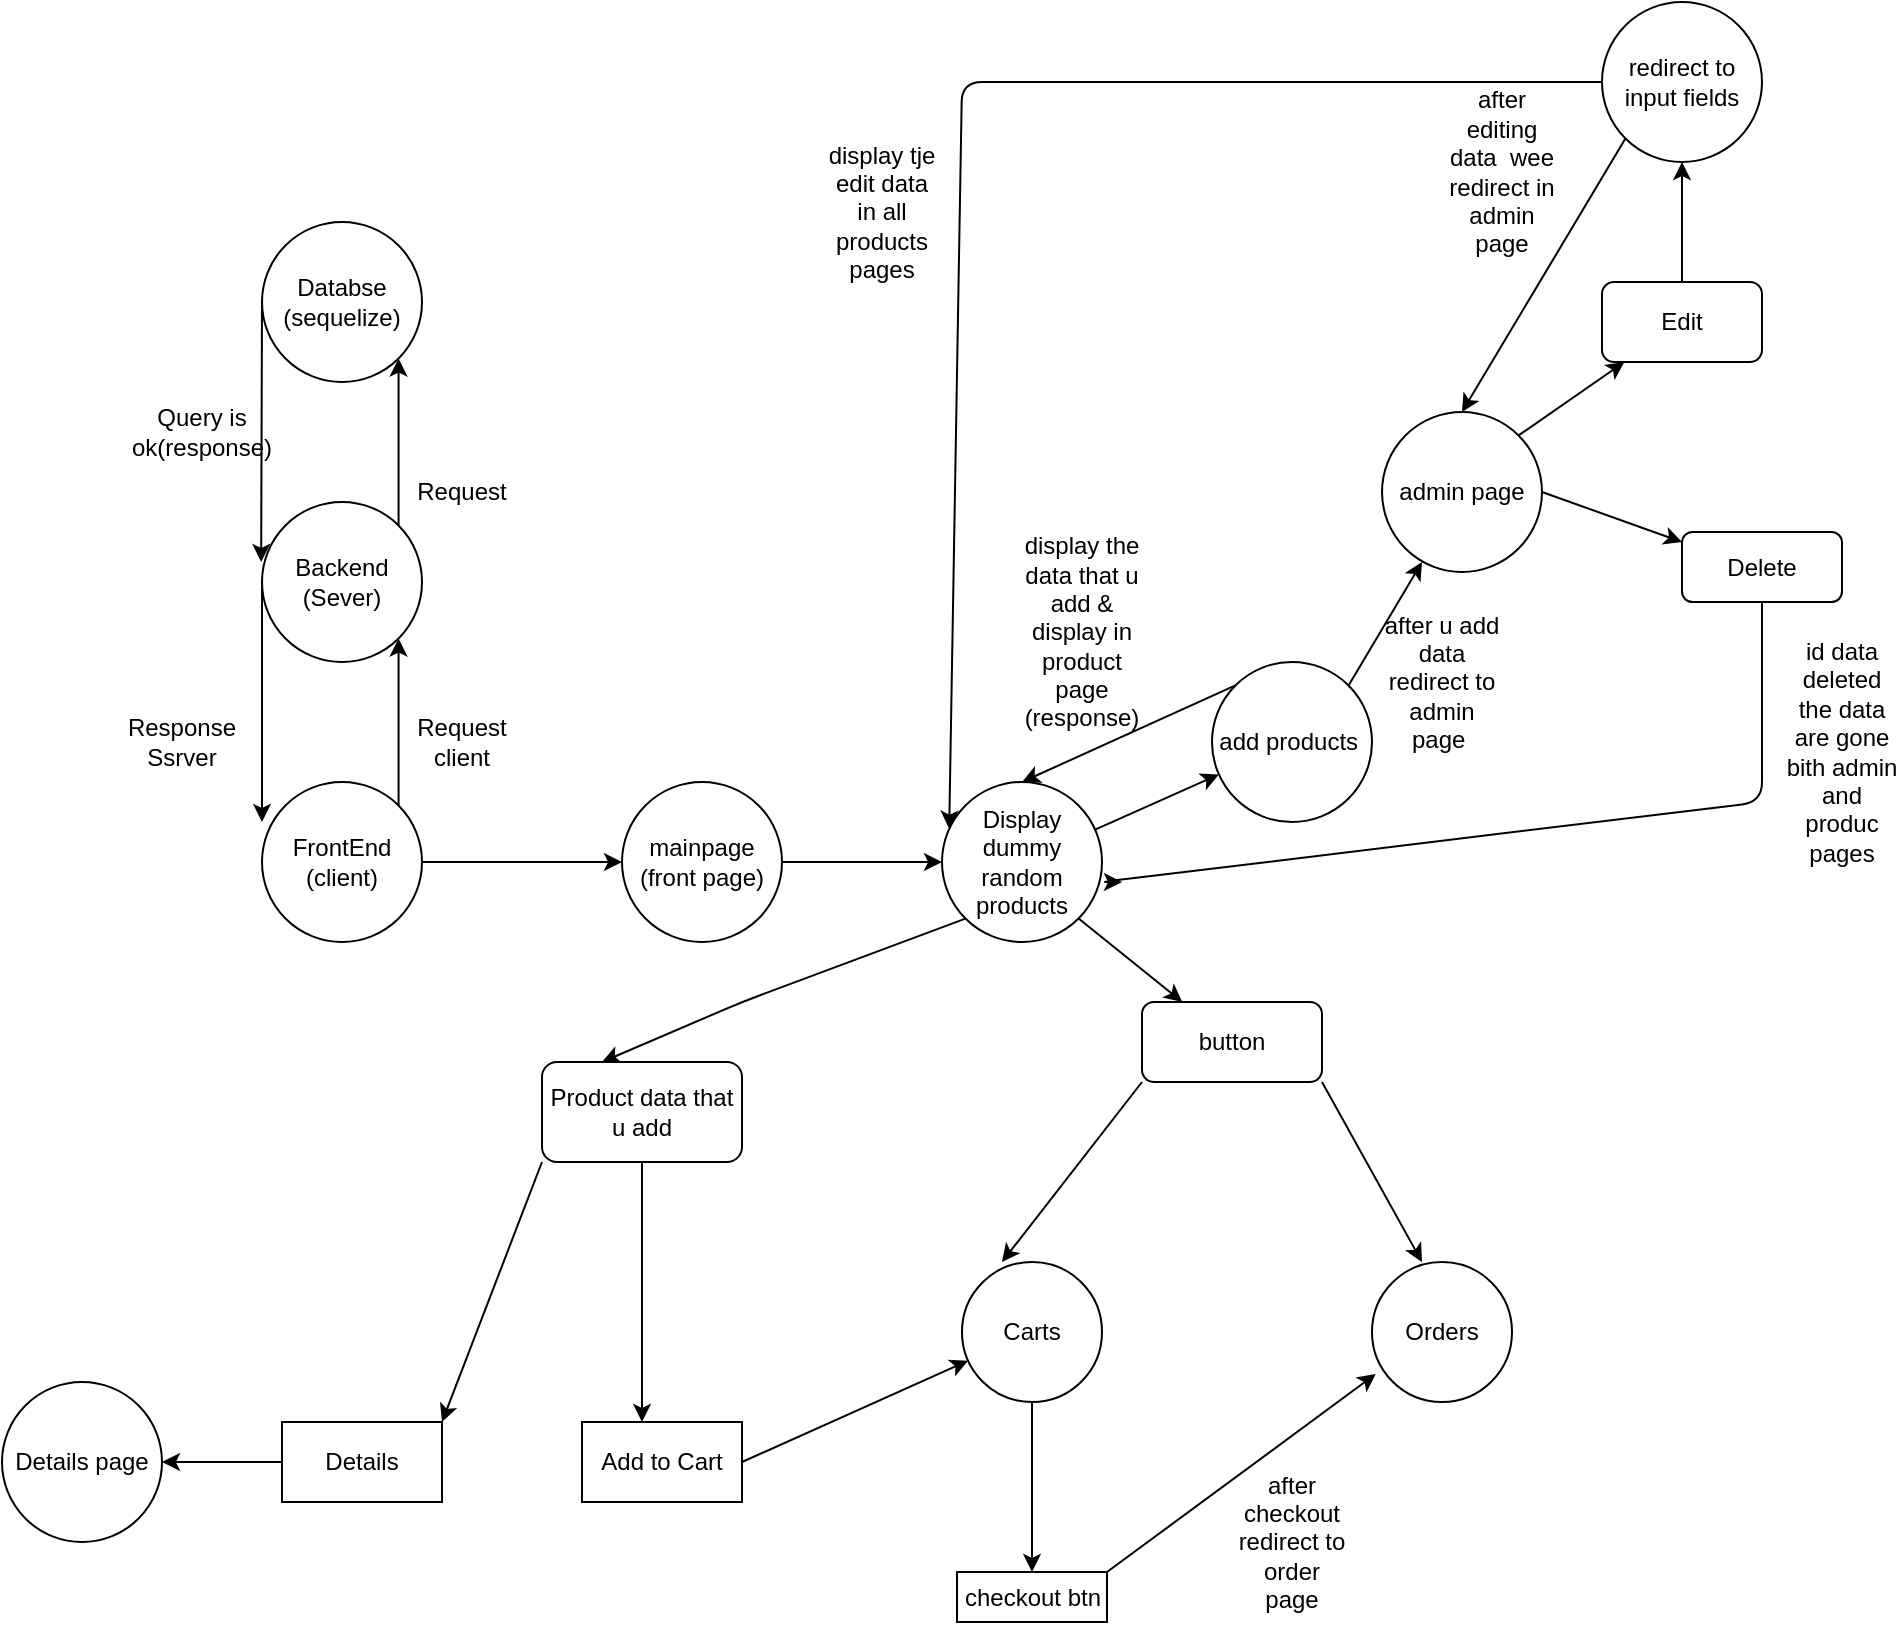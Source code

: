 <mxfile>
    <diagram id="uNFgkSSjQLFOmpvbGmRW" name="Page-1">
        <mxGraphModel dx="2638" dy="676" grid="1" gridSize="10" guides="1" tooltips="1" connect="1" arrows="1" fold="1" page="1" pageScale="1" pageWidth="850" pageHeight="1100" math="0" shadow="0">
            <root>
                <mxCell id="0"/>
                <mxCell id="1" parent="0"/>
                <mxCell id="15" style="edgeStyle=none;html=1;exitX=1;exitY=0;exitDx=0;exitDy=0;entryX=1;entryY=1;entryDx=0;entryDy=0;" parent="1" source="5" target="7" edge="1">
                    <mxGeometry relative="1" as="geometry"/>
                </mxCell>
                <mxCell id="20" value="" style="edgeStyle=none;html=1;" parent="1" source="5" target="19" edge="1">
                    <mxGeometry relative="1" as="geometry"/>
                </mxCell>
                <mxCell id="5" value="FrontEnd (client)" style="ellipse;whiteSpace=wrap;html=1;" parent="1" vertex="1">
                    <mxGeometry x="-130" y="520" width="80" height="80" as="geometry"/>
                </mxCell>
                <mxCell id="12" style="edgeStyle=none;html=1;exitX=0;exitY=0.5;exitDx=0;exitDy=0;entryX=0;entryY=0.25;entryDx=0;entryDy=0;entryPerimeter=0;" parent="1" source="7" target="5" edge="1">
                    <mxGeometry relative="1" as="geometry"/>
                </mxCell>
                <mxCell id="18" style="edgeStyle=none;html=1;exitX=1;exitY=0;exitDx=0;exitDy=0;entryX=1;entryY=1;entryDx=0;entryDy=0;" parent="1" source="7" target="13" edge="1">
                    <mxGeometry relative="1" as="geometry"/>
                </mxCell>
                <mxCell id="7" value="Backend&lt;br&gt;(Sever)" style="ellipse;whiteSpace=wrap;html=1;" parent="1" vertex="1">
                    <mxGeometry x="-130" y="380" width="80" height="80" as="geometry"/>
                </mxCell>
                <mxCell id="25" style="edgeStyle=none;html=1;exitX=0;exitY=0.5;exitDx=0;exitDy=0;" edge="1" parent="1" source="13">
                    <mxGeometry relative="1" as="geometry">
                        <mxPoint x="-130.421" y="410" as="targetPoint"/>
                    </mxGeometry>
                </mxCell>
                <mxCell id="13" value="Databse&lt;br&gt;(sequelize)" style="ellipse;whiteSpace=wrap;html=1;" parent="1" vertex="1">
                    <mxGeometry x="-130" y="240" width="80" height="80" as="geometry"/>
                </mxCell>
                <mxCell id="22" value="" style="edgeStyle=none;html=1;" edge="1" parent="1" source="19" target="21">
                    <mxGeometry relative="1" as="geometry"/>
                </mxCell>
                <mxCell id="19" value="mainpage&lt;br&gt;(front page)" style="ellipse;whiteSpace=wrap;html=1;" parent="1" vertex="1">
                    <mxGeometry x="50" y="520" width="80" height="80" as="geometry"/>
                </mxCell>
                <mxCell id="24" value="" style="edgeStyle=none;html=1;" edge="1" parent="1" source="21" target="23">
                    <mxGeometry relative="1" as="geometry"/>
                </mxCell>
                <mxCell id="60" style="edgeStyle=none;html=1;exitX=1;exitY=1;exitDx=0;exitDy=0;" edge="1" parent="1" source="21" target="61">
                    <mxGeometry relative="1" as="geometry">
                        <mxPoint x="340.0" y="660" as="targetPoint"/>
                    </mxGeometry>
                </mxCell>
                <mxCell id="67" style="edgeStyle=none;html=1;exitX=0;exitY=1;exitDx=0;exitDy=0;" edge="1" parent="1" source="21">
                    <mxGeometry relative="1" as="geometry">
                        <mxPoint x="40" y="660" as="targetPoint"/>
                        <Array as="points">
                            <mxPoint x="110" y="630"/>
                        </Array>
                    </mxGeometry>
                </mxCell>
                <mxCell id="21" value="Display dummy random products" style="ellipse;whiteSpace=wrap;html=1;" vertex="1" parent="1">
                    <mxGeometry x="210" y="520" width="80" height="80" as="geometry"/>
                </mxCell>
                <mxCell id="26" style="edgeStyle=none;html=1;exitX=0;exitY=0;exitDx=0;exitDy=0;entryX=0.5;entryY=0;entryDx=0;entryDy=0;" edge="1" parent="1" source="23" target="21">
                    <mxGeometry relative="1" as="geometry"/>
                </mxCell>
                <mxCell id="37" style="edgeStyle=none;html=1;exitX=1;exitY=0;exitDx=0;exitDy=0;" edge="1" parent="1" source="23">
                    <mxGeometry relative="1" as="geometry">
                        <mxPoint x="450" y="410" as="targetPoint"/>
                    </mxGeometry>
                </mxCell>
                <mxCell id="23" value="add products&amp;nbsp;&lt;br&gt;" style="ellipse;whiteSpace=wrap;html=1;" vertex="1" parent="1">
                    <mxGeometry x="345" y="460" width="80" height="80" as="geometry"/>
                </mxCell>
                <mxCell id="27" value="Request&lt;br&gt;client" style="text;strokeColor=none;align=center;fillColor=none;html=1;verticalAlign=middle;whiteSpace=wrap;rounded=0;" vertex="1" parent="1">
                    <mxGeometry x="-60" y="485" width="60" height="30" as="geometry"/>
                </mxCell>
                <mxCell id="29" value="Response&lt;br&gt;Ssrver" style="text;strokeColor=none;align=center;fillColor=none;html=1;verticalAlign=middle;whiteSpace=wrap;rounded=0;" vertex="1" parent="1">
                    <mxGeometry x="-200" y="485" width="60" height="30" as="geometry"/>
                </mxCell>
                <mxCell id="31" value="Request" style="text;strokeColor=none;align=center;fillColor=none;html=1;verticalAlign=middle;whiteSpace=wrap;rounded=0;" vertex="1" parent="1">
                    <mxGeometry x="-60" y="360" width="60" height="30" as="geometry"/>
                </mxCell>
                <mxCell id="32" value="Query is ok(response)" style="text;strokeColor=none;align=center;fillColor=none;html=1;verticalAlign=middle;whiteSpace=wrap;rounded=0;" vertex="1" parent="1">
                    <mxGeometry x="-190" y="330" width="60" height="30" as="geometry"/>
                </mxCell>
                <mxCell id="33" value="display the data that u add &amp;amp; display in product page&lt;br&gt;(response)" style="text;strokeColor=none;align=center;fillColor=none;html=1;verticalAlign=middle;whiteSpace=wrap;rounded=0;" vertex="1" parent="1">
                    <mxGeometry x="250" y="430" width="60" height="30" as="geometry"/>
                </mxCell>
                <mxCell id="42" style="edgeStyle=none;html=1;exitX=1;exitY=0.5;exitDx=0;exitDy=0;" edge="1" parent="1" source="38">
                    <mxGeometry relative="1" as="geometry">
                        <mxPoint x="580" y="400" as="targetPoint"/>
                    </mxGeometry>
                </mxCell>
                <mxCell id="43" style="edgeStyle=none;html=1;exitX=1;exitY=0;exitDx=0;exitDy=0;" edge="1" parent="1" source="38" target="44">
                    <mxGeometry relative="1" as="geometry">
                        <mxPoint x="540" y="290" as="targetPoint"/>
                    </mxGeometry>
                </mxCell>
                <mxCell id="38" value="admin page" style="ellipse;whiteSpace=wrap;html=1;aspect=fixed;" vertex="1" parent="1">
                    <mxGeometry x="430" y="335" width="80" height="80" as="geometry"/>
                </mxCell>
                <mxCell id="40" value="after u add data redirect to admin page&amp;nbsp;" style="text;strokeColor=none;align=center;fillColor=none;html=1;verticalAlign=middle;whiteSpace=wrap;rounded=0;" vertex="1" parent="1">
                    <mxGeometry x="430" y="455" width="60" height="30" as="geometry"/>
                </mxCell>
                <mxCell id="52" value="" style="edgeStyle=none;html=1;" edge="1" parent="1" source="44" target="51">
                    <mxGeometry relative="1" as="geometry"/>
                </mxCell>
                <mxCell id="44" value="Edit" style="rounded=1;whiteSpace=wrap;html=1;" vertex="1" parent="1">
                    <mxGeometry x="540" y="270" width="80" height="40" as="geometry"/>
                </mxCell>
                <mxCell id="55" style="edgeStyle=none;html=1;exitX=0.5;exitY=1;exitDx=0;exitDy=0;" edge="1" parent="1" source="45">
                    <mxGeometry relative="1" as="geometry">
                        <mxPoint x="300" y="570" as="targetPoint"/>
                        <Array as="points">
                            <mxPoint x="620" y="530"/>
                            <mxPoint x="290" y="570"/>
                        </Array>
                    </mxGeometry>
                </mxCell>
                <mxCell id="45" value="Delete" style="rounded=1;whiteSpace=wrap;html=1;" vertex="1" parent="1">
                    <mxGeometry x="580" y="395" width="80" height="35" as="geometry"/>
                </mxCell>
                <mxCell id="53" style="edgeStyle=none;html=1;exitX=0;exitY=0.5;exitDx=0;exitDy=0;entryX=0.045;entryY=0.292;entryDx=0;entryDy=0;entryPerimeter=0;" edge="1" parent="1" source="51" target="21">
                    <mxGeometry relative="1" as="geometry">
                        <mxPoint x="200" y="170" as="targetPoint"/>
                        <Array as="points">
                            <mxPoint x="220" y="170"/>
                        </Array>
                    </mxGeometry>
                </mxCell>
                <mxCell id="54" style="edgeStyle=none;html=1;exitX=0;exitY=1;exitDx=0;exitDy=0;entryX=0.5;entryY=0;entryDx=0;entryDy=0;" edge="1" parent="1" source="51" target="38">
                    <mxGeometry relative="1" as="geometry"/>
                </mxCell>
                <mxCell id="51" value="redirect to input fields" style="ellipse;whiteSpace=wrap;html=1;rounded=1;" vertex="1" parent="1">
                    <mxGeometry x="540" y="130" width="80" height="80" as="geometry"/>
                </mxCell>
                <mxCell id="56" value="after editing data&amp;nbsp; wee redirect in admin page" style="text;strokeColor=none;align=center;fillColor=none;html=1;verticalAlign=middle;whiteSpace=wrap;rounded=0;" vertex="1" parent="1">
                    <mxGeometry x="460" y="200" width="60" height="30" as="geometry"/>
                </mxCell>
                <mxCell id="57" value="display tje edit data in all products pages&lt;br&gt;" style="text;strokeColor=none;align=center;fillColor=none;html=1;verticalAlign=middle;whiteSpace=wrap;rounded=0;" vertex="1" parent="1">
                    <mxGeometry x="150" y="220" width="60" height="30" as="geometry"/>
                </mxCell>
                <mxCell id="59" value="id data deleted the data are gone bith admin and produc pages" style="text;strokeColor=none;align=center;fillColor=none;html=1;verticalAlign=middle;whiteSpace=wrap;rounded=0;" vertex="1" parent="1">
                    <mxGeometry x="630" y="490" width="60" height="30" as="geometry"/>
                </mxCell>
                <mxCell id="62" style="edgeStyle=none;html=1;exitX=0;exitY=1;exitDx=0;exitDy=0;" edge="1" parent="1" source="61">
                    <mxGeometry relative="1" as="geometry">
                        <mxPoint x="240" y="760" as="targetPoint"/>
                    </mxGeometry>
                </mxCell>
                <mxCell id="63" style="edgeStyle=none;html=1;exitX=1;exitY=1;exitDx=0;exitDy=0;" edge="1" parent="1" source="61">
                    <mxGeometry relative="1" as="geometry">
                        <mxPoint x="450.0" y="760" as="targetPoint"/>
                    </mxGeometry>
                </mxCell>
                <mxCell id="61" value="button" style="rounded=1;whiteSpace=wrap;html=1;" vertex="1" parent="1">
                    <mxGeometry x="310" y="630" width="90" height="40" as="geometry"/>
                </mxCell>
                <mxCell id="64" value="Orders" style="ellipse;whiteSpace=wrap;html=1;aspect=fixed;" vertex="1" parent="1">
                    <mxGeometry x="425" y="760" width="70" height="70" as="geometry"/>
                </mxCell>
                <mxCell id="83" value="" style="edgeStyle=none;html=1;" edge="1" parent="1" source="65" target="82">
                    <mxGeometry relative="1" as="geometry"/>
                </mxCell>
                <mxCell id="65" value="Carts" style="ellipse;whiteSpace=wrap;html=1;aspect=fixed;" vertex="1" parent="1">
                    <mxGeometry x="220" y="760" width="70" height="70" as="geometry"/>
                </mxCell>
                <mxCell id="68" value="Product data that u add" style="rounded=1;whiteSpace=wrap;html=1;" vertex="1" parent="1">
                    <mxGeometry x="10" y="660" width="100" height="50" as="geometry"/>
                </mxCell>
                <mxCell id="75" style="edgeStyle=none;html=1;exitX=0;exitY=1;exitDx=0;exitDy=0;entryX=1;entryY=0;entryDx=0;entryDy=0;" edge="1" parent="1" source="68" target="78">
                    <mxGeometry relative="1" as="geometry">
                        <mxPoint x="-40" y="900" as="targetPoint"/>
                        <mxPoint x="20" y="830" as="sourcePoint"/>
                    </mxGeometry>
                </mxCell>
                <mxCell id="76" style="edgeStyle=none;html=1;exitX=0.5;exitY=1;exitDx=0;exitDy=0;" edge="1" parent="1" source="68">
                    <mxGeometry relative="1" as="geometry">
                        <mxPoint x="60" y="840" as="targetPoint"/>
                        <mxPoint x="60" y="830" as="sourcePoint"/>
                    </mxGeometry>
                </mxCell>
                <mxCell id="79" style="edgeStyle=none;html=1;exitX=1;exitY=0.5;exitDx=0;exitDy=0;" edge="1" parent="1" source="77" target="65">
                    <mxGeometry relative="1" as="geometry"/>
                </mxCell>
                <mxCell id="77" value="Add to Cart" style="rounded=0;whiteSpace=wrap;html=1;" vertex="1" parent="1">
                    <mxGeometry x="30" y="840" width="80" height="40" as="geometry"/>
                </mxCell>
                <mxCell id="81" value="" style="edgeStyle=none;html=1;exitX=0;exitY=0.5;exitDx=0;exitDy=0;" edge="1" parent="1" source="78" target="80">
                    <mxGeometry relative="1" as="geometry"/>
                </mxCell>
                <mxCell id="78" value="Details" style="rounded=0;whiteSpace=wrap;html=1;" vertex="1" parent="1">
                    <mxGeometry x="-120" y="840" width="80" height="40" as="geometry"/>
                </mxCell>
                <mxCell id="80" value="Details page" style="ellipse;whiteSpace=wrap;html=1;rounded=0;" vertex="1" parent="1">
                    <mxGeometry x="-260" y="820" width="80" height="80" as="geometry"/>
                </mxCell>
                <mxCell id="84" style="edgeStyle=none;html=1;exitX=1;exitY=0;exitDx=0;exitDy=0;entryX=0.027;entryY=0.8;entryDx=0;entryDy=0;entryPerimeter=0;" edge="1" parent="1" source="82" target="64">
                    <mxGeometry relative="1" as="geometry"/>
                </mxCell>
                <mxCell id="82" value="checkout btn" style="whiteSpace=wrap;html=1;" vertex="1" parent="1">
                    <mxGeometry x="217.5" y="915" width="75" height="25" as="geometry"/>
                </mxCell>
                <mxCell id="85" value="after checkout redirect to order page" style="text;strokeColor=none;align=center;fillColor=none;html=1;verticalAlign=middle;whiteSpace=wrap;rounded=0;" vertex="1" parent="1">
                    <mxGeometry x="355" y="885" width="60" height="30" as="geometry"/>
                </mxCell>
            </root>
        </mxGraphModel>
    </diagram>
</mxfile>